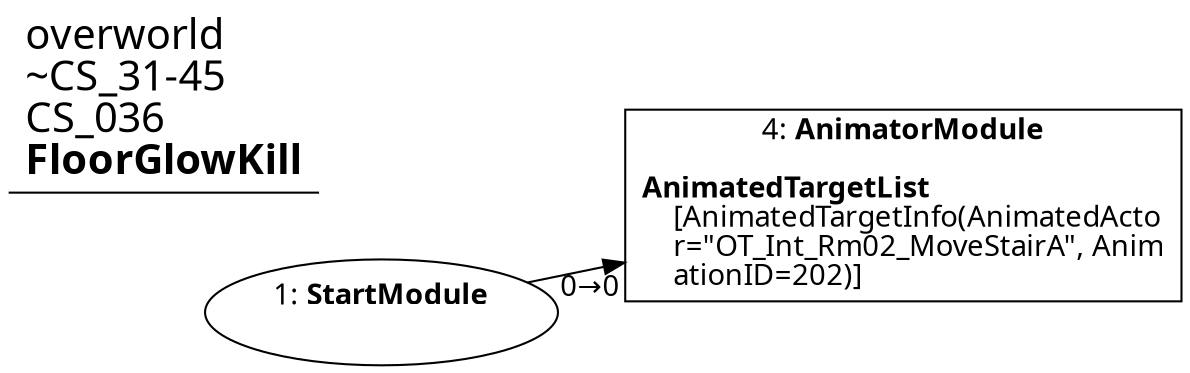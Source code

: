 digraph {
    layout = fdp;
    overlap = prism;
    sep = "+16";
    splines = spline;

    node [ shape = box ];

    graph [ fontname = "Segoe UI" ];
    node [ fontname = "Segoe UI" ];
    edge [ fontname = "Segoe UI" ];

    1 [ label = <1: <b>StartModule</b><br/><br/>> ];
    1 [ shape = oval ]
    1 [ pos = "0.20700002,-0.245!" ];
    1 -> 4 [ label = "0→0" ];

    4 [ label = <4: <b>AnimatorModule</b><br/><br/><b>AnimatedTargetList</b><br align="left"/>    [AnimatedTargetInfo(AnimatedActo<br align="left"/>    r=&quot;OT_Int_Rm02_MoveStairA&quot;, Anim<br align="left"/>    ationID=202)]<br align="left"/>> ];
    4 [ pos = "0.42600003,-0.245!" ];

    title [ pos = "0.20600002,-0.24400002!" ];
    title [ shape = underline ];
    title [ label = <<font point-size="20">overworld<br align="left"/>~CS_31-45<br align="left"/>CS_036<br align="left"/><b>FloorGlowKill</b><br align="left"/></font>> ];
}
